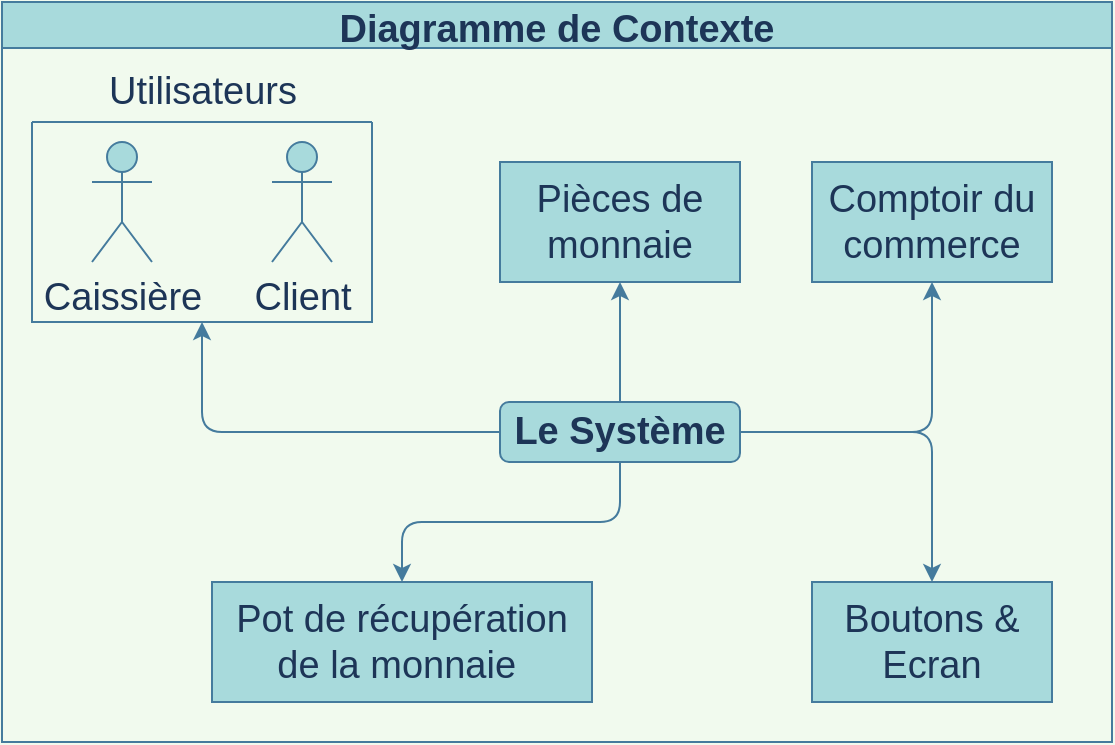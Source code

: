 <mxfile version="16.6.7" type="device"><diagram id="yauUEQ_PKw-fvyvH_ctv" name="Page-1"><mxGraphModel dx="1422" dy="1906" grid="1" gridSize="10" guides="1" tooltips="1" connect="1" arrows="1" fold="1" page="1" pageScale="1" pageWidth="827" pageHeight="1169" background="#F1FAEE" math="0" shadow="0"><root><mxCell id="0"/><mxCell id="1" parent="0"/><mxCell id="XCud4jqXYxqeodjpKrXy-8" style="edgeStyle=orthogonalEdgeStyle;curved=0;rounded=1;sketch=0;orthogonalLoop=1;jettySize=auto;html=1;fontSize=19;fontColor=#1D3557;strokeColor=#457B9D;fillColor=#A8DADC;entryX=0.5;entryY=1;entryDx=0;entryDy=0;" edge="1" parent="1" source="XCud4jqXYxqeodjpKrXy-3" target="XCud4jqXYxqeodjpKrXy-6"><mxGeometry relative="1" as="geometry"><mxPoint x="210" y="-950" as="targetPoint"/></mxGeometry></mxCell><mxCell id="XCud4jqXYxqeodjpKrXy-10" style="edgeStyle=orthogonalEdgeStyle;curved=0;rounded=1;sketch=0;orthogonalLoop=1;jettySize=auto;html=1;entryX=0.5;entryY=1;entryDx=0;entryDy=0;fontSize=19;fontColor=#1D3557;strokeColor=#457B9D;fillColor=#A8DADC;" edge="1" parent="1" source="XCud4jqXYxqeodjpKrXy-3" target="XCud4jqXYxqeodjpKrXy-9"><mxGeometry relative="1" as="geometry"/></mxCell><mxCell id="XCud4jqXYxqeodjpKrXy-12" style="edgeStyle=orthogonalEdgeStyle;curved=0;rounded=1;sketch=0;orthogonalLoop=1;jettySize=auto;html=1;entryX=0.5;entryY=1;entryDx=0;entryDy=0;fontSize=19;fontColor=#1D3557;strokeColor=#457B9D;fillColor=#A8DADC;" edge="1" parent="1" source="XCud4jqXYxqeodjpKrXy-3" target="XCud4jqXYxqeodjpKrXy-11"><mxGeometry relative="1" as="geometry"/></mxCell><mxCell id="XCud4jqXYxqeodjpKrXy-15" style="edgeStyle=orthogonalEdgeStyle;curved=0;rounded=1;sketch=0;orthogonalLoop=1;jettySize=auto;html=1;entryX=0.5;entryY=0;entryDx=0;entryDy=0;fontSize=19;fontColor=#1D3557;strokeColor=#457B9D;fillColor=#A8DADC;" edge="1" parent="1" source="XCud4jqXYxqeodjpKrXy-3" target="XCud4jqXYxqeodjpKrXy-13"><mxGeometry relative="1" as="geometry"/></mxCell><mxCell id="XCud4jqXYxqeodjpKrXy-17" style="edgeStyle=orthogonalEdgeStyle;curved=0;rounded=1;sketch=0;orthogonalLoop=1;jettySize=auto;html=1;fontSize=19;fontColor=#1D3557;strokeColor=#457B9D;fillColor=#A8DADC;" edge="1" parent="1" source="XCud4jqXYxqeodjpKrXy-3" target="XCud4jqXYxqeodjpKrXy-16"><mxGeometry relative="1" as="geometry"/></mxCell><mxCell id="XCud4jqXYxqeodjpKrXy-3" value="&lt;b&gt;&lt;font style=&quot;font-size: 19px&quot;&gt;Le Système&lt;/font&gt;&lt;/b&gt;" style="rounded=1;whiteSpace=wrap;html=1;sketch=0;fontColor=#1D3557;strokeColor=#457B9D;fillColor=#A8DADC;" vertex="1" parent="1"><mxGeometry x="354" y="-920" width="120" height="30" as="geometry"/></mxCell><mxCell id="XCud4jqXYxqeodjpKrXy-4" value="Caissière" style="shape=umlActor;verticalLabelPosition=bottom;verticalAlign=top;html=1;outlineConnect=0;rounded=0;sketch=0;fontSize=19;fontColor=#1D3557;strokeColor=#457B9D;fillColor=#A8DADC;" vertex="1" parent="1"><mxGeometry x="150" y="-1050" width="30" height="60" as="geometry"/></mxCell><mxCell id="XCud4jqXYxqeodjpKrXy-5" value="Client" style="shape=umlActor;verticalLabelPosition=bottom;verticalAlign=top;html=1;outlineConnect=0;rounded=0;sketch=0;fontSize=19;fontColor=#1D3557;strokeColor=#457B9D;fillColor=#A8DADC;" vertex="1" parent="1"><mxGeometry x="240" y="-1050" width="30" height="60" as="geometry"/></mxCell><mxCell id="XCud4jqXYxqeodjpKrXy-6" value="" style="swimlane;startSize=0;rounded=0;sketch=0;fontSize=19;fontColor=#1D3557;strokeColor=#457B9D;fillColor=#A8DADC;" vertex="1" parent="1"><mxGeometry x="120" y="-1060" width="170" height="100" as="geometry"/></mxCell><mxCell id="XCud4jqXYxqeodjpKrXy-7" value="Utilisateurs" style="text;html=1;align=center;verticalAlign=middle;resizable=0;points=[];autosize=1;strokeColor=none;fillColor=none;fontSize=19;fontColor=#1D3557;" vertex="1" parent="1"><mxGeometry x="150" y="-1090" width="110" height="30" as="geometry"/></mxCell><mxCell id="XCud4jqXYxqeodjpKrXy-9" value="Pièces de monnaie" style="rounded=0;whiteSpace=wrap;html=1;sketch=0;fontSize=19;fontColor=#1D3557;strokeColor=#457B9D;fillColor=#A8DADC;" vertex="1" parent="1"><mxGeometry x="354" y="-1040" width="120" height="60" as="geometry"/></mxCell><mxCell id="XCud4jqXYxqeodjpKrXy-11" value="Comptoir du commerce" style="rounded=0;whiteSpace=wrap;html=1;sketch=0;fontSize=19;fontColor=#1D3557;strokeColor=#457B9D;fillColor=#A8DADC;" vertex="1" parent="1"><mxGeometry x="510" y="-1040" width="120" height="60" as="geometry"/></mxCell><mxCell id="XCud4jqXYxqeodjpKrXy-13" value="Boutons &amp;amp; Ecran" style="rounded=0;whiteSpace=wrap;html=1;sketch=0;fontSize=19;fontColor=#1D3557;strokeColor=#457B9D;fillColor=#A8DADC;" vertex="1" parent="1"><mxGeometry x="510" y="-830" width="120" height="60" as="geometry"/></mxCell><mxCell id="XCud4jqXYxqeodjpKrXy-16" value="Pot de récupération de la monnaie&amp;nbsp;" style="rounded=0;whiteSpace=wrap;html=1;sketch=0;fontSize=19;fontColor=#1D3557;strokeColor=#457B9D;fillColor=#A8DADC;" vertex="1" parent="1"><mxGeometry x="210" y="-830" width="190" height="60" as="geometry"/></mxCell><mxCell id="XCud4jqXYxqeodjpKrXy-18" value="Diagramme de Contexte" style="swimlane;rounded=0;sketch=0;fontSize=19;fontColor=#1D3557;strokeColor=#457B9D;fillColor=#A8DADC;" vertex="1" parent="1"><mxGeometry x="105" y="-1120" width="555" height="370" as="geometry"/></mxCell></root></mxGraphModel></diagram></mxfile>